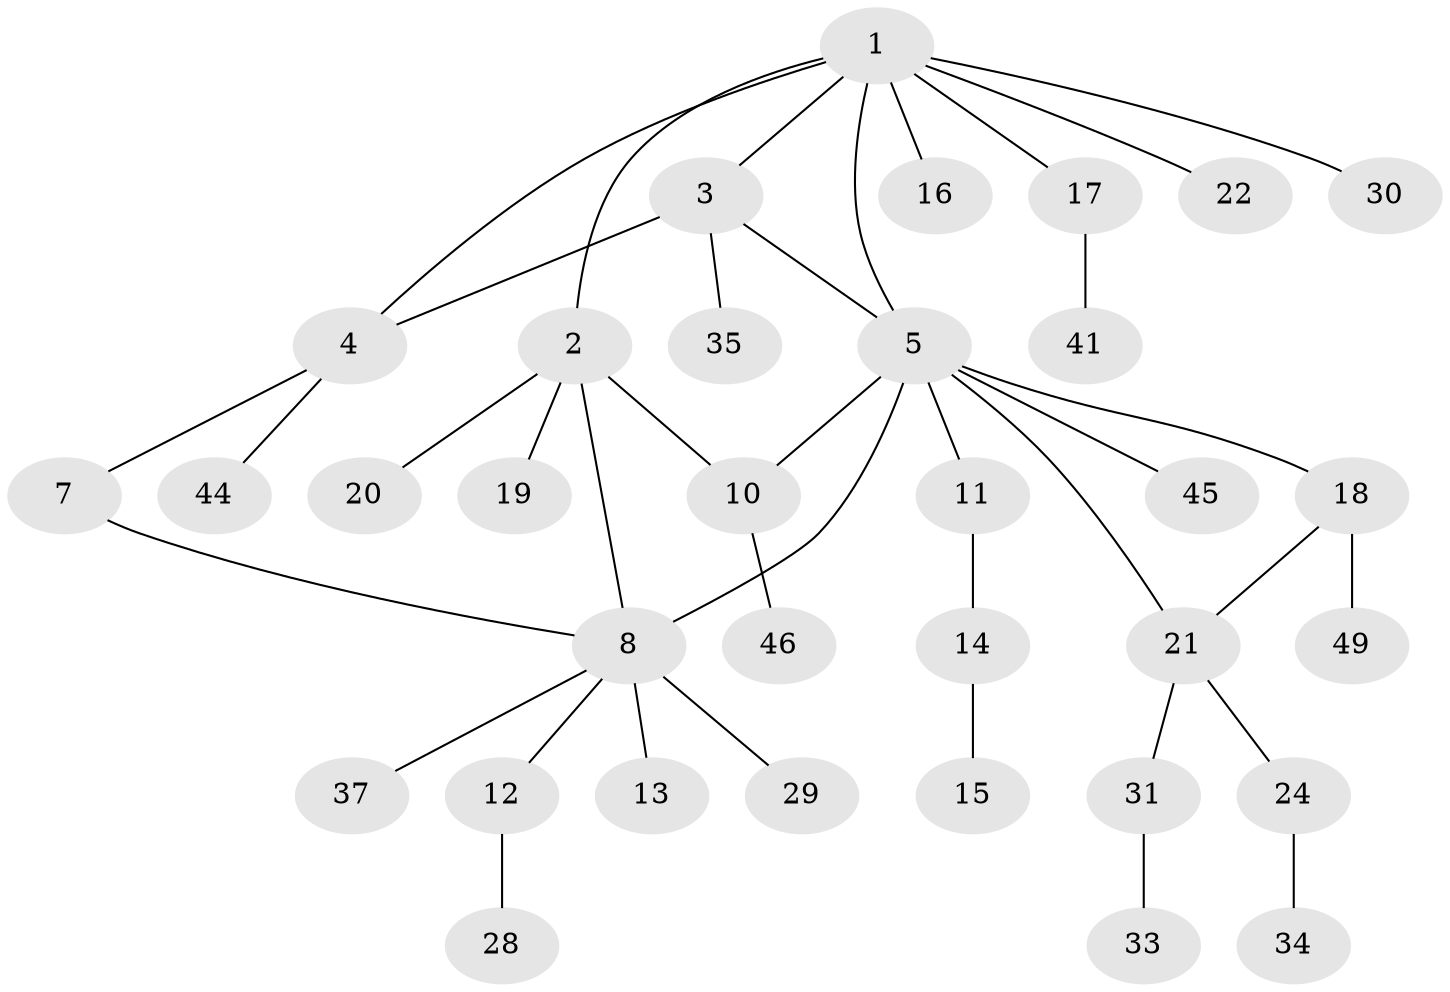 // original degree distribution, {3: 0.10204081632653061, 5: 0.061224489795918366, 4: 0.061224489795918366, 6: 0.04081632653061224, 7: 0.02040816326530612, 9: 0.02040816326530612, 2: 0.16326530612244897, 1: 0.5306122448979592}
// Generated by graph-tools (version 1.1) at 2025/11/02/27/25 16:11:30]
// undirected, 34 vertices, 39 edges
graph export_dot {
graph [start="1"]
  node [color=gray90,style=filled];
  1 [super="+6"];
  2;
  3 [super="+43"];
  4 [super="+27"];
  5 [super="+9"];
  7 [super="+25"];
  8 [super="+39"];
  10 [super="+26"];
  11;
  12 [super="+42"];
  13;
  14;
  15;
  16;
  17 [super="+48"];
  18 [super="+32"];
  19 [super="+23"];
  20 [super="+36"];
  21 [super="+38"];
  22;
  24;
  28 [super="+40"];
  29;
  30;
  31;
  33;
  34;
  35;
  37;
  41;
  44;
  45 [super="+47"];
  46;
  49;
  1 -- 2;
  1 -- 4;
  1 -- 16;
  1 -- 17;
  1 -- 3;
  1 -- 5;
  1 -- 22;
  1 -- 30;
  2 -- 8;
  2 -- 10;
  2 -- 19;
  2 -- 20;
  3 -- 4;
  3 -- 35;
  3 -- 5;
  4 -- 7;
  4 -- 44;
  5 -- 8 [weight=2];
  5 -- 11;
  5 -- 21;
  5 -- 45 [weight=2];
  5 -- 18;
  5 -- 10;
  7 -- 8;
  8 -- 12;
  8 -- 13;
  8 -- 29;
  8 -- 37;
  10 -- 46;
  11 -- 14;
  12 -- 28;
  14 -- 15;
  17 -- 41;
  18 -- 21;
  18 -- 49;
  21 -- 24;
  21 -- 31;
  24 -- 34;
  31 -- 33;
}
